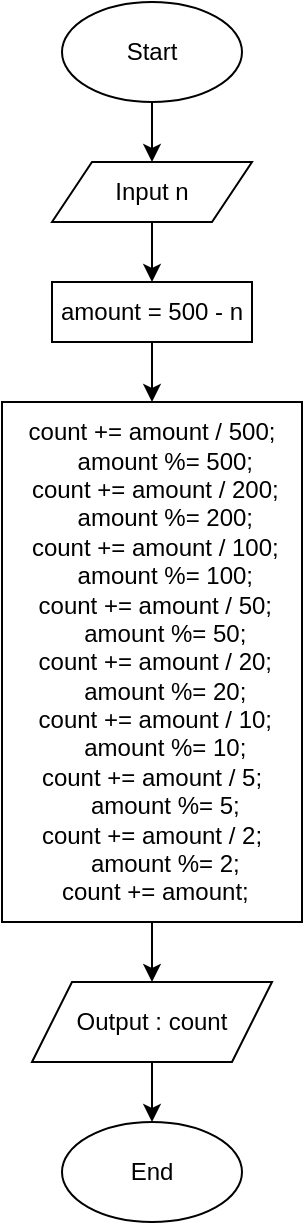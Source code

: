 <mxfile version="24.9.1">
  <diagram name="Сторінка-1" id="dQgPleh8jp6fR6r9UL5n">
    <mxGraphModel dx="1176" dy="520" grid="1" gridSize="10" guides="1" tooltips="1" connect="1" arrows="1" fold="1" page="1" pageScale="1" pageWidth="827" pageHeight="1169" math="0" shadow="0">
      <root>
        <mxCell id="0" />
        <mxCell id="1" parent="0" />
        <mxCell id="EYOIj_pjHuruViIrGIVu-4" value="" style="edgeStyle=orthogonalEdgeStyle;rounded=0;orthogonalLoop=1;jettySize=auto;html=1;" edge="1" parent="1" source="EYOIj_pjHuruViIrGIVu-1" target="EYOIj_pjHuruViIrGIVu-3">
          <mxGeometry relative="1" as="geometry" />
        </mxCell>
        <mxCell id="EYOIj_pjHuruViIrGIVu-1" value="Start" style="ellipse;whiteSpace=wrap;html=1;" vertex="1" parent="1">
          <mxGeometry x="150" y="40" width="90" height="50" as="geometry" />
        </mxCell>
        <mxCell id="EYOIj_pjHuruViIrGIVu-2" value="End" style="ellipse;whiteSpace=wrap;html=1;" vertex="1" parent="1">
          <mxGeometry x="150" y="600" width="90" height="50" as="geometry" />
        </mxCell>
        <mxCell id="EYOIj_pjHuruViIrGIVu-7" value="" style="edgeStyle=orthogonalEdgeStyle;rounded=0;orthogonalLoop=1;jettySize=auto;html=1;" edge="1" parent="1" source="EYOIj_pjHuruViIrGIVu-3" target="EYOIj_pjHuruViIrGIVu-6">
          <mxGeometry relative="1" as="geometry" />
        </mxCell>
        <mxCell id="EYOIj_pjHuruViIrGIVu-3" value="Input n" style="shape=parallelogram;perimeter=parallelogramPerimeter;whiteSpace=wrap;html=1;fixedSize=1;" vertex="1" parent="1">
          <mxGeometry x="145" y="120" width="100" height="30" as="geometry" />
        </mxCell>
        <mxCell id="EYOIj_pjHuruViIrGIVu-10" value="" style="edgeStyle=orthogonalEdgeStyle;rounded=0;orthogonalLoop=1;jettySize=auto;html=1;" edge="1" parent="1" source="EYOIj_pjHuruViIrGIVu-6" target="EYOIj_pjHuruViIrGIVu-9">
          <mxGeometry relative="1" as="geometry" />
        </mxCell>
        <mxCell id="EYOIj_pjHuruViIrGIVu-6" value="amount = 500 - n" style="rounded=0;whiteSpace=wrap;html=1;" vertex="1" parent="1">
          <mxGeometry x="145" y="180" width="100" height="30" as="geometry" />
        </mxCell>
        <mxCell id="EYOIj_pjHuruViIrGIVu-12" value="" style="edgeStyle=orthogonalEdgeStyle;rounded=0;orthogonalLoop=1;jettySize=auto;html=1;" edge="1" parent="1" source="EYOIj_pjHuruViIrGIVu-9" target="EYOIj_pjHuruViIrGIVu-11">
          <mxGeometry relative="1" as="geometry" />
        </mxCell>
        <mxCell id="EYOIj_pjHuruViIrGIVu-9" value="&lt;div&gt;count += amount / 500;&lt;/div&gt;&lt;div&gt;&amp;nbsp; &amp;nbsp; amount %= 500;&lt;/div&gt;&lt;div&gt;&amp;nbsp;count += amount / 200;&lt;/div&gt;&lt;div&gt;&amp;nbsp; &amp;nbsp; amount %= 200;&lt;/div&gt;&lt;div&gt;&amp;nbsp;count += amount / 100;&lt;/div&gt;&lt;div&gt;&amp;nbsp; &amp;nbsp; amount %= 100;&lt;/div&gt;&lt;div&gt;&amp;nbsp;count += amount / 50;&lt;/div&gt;&lt;div&gt;&amp;nbsp; &amp;nbsp; amount %= 50;&lt;/div&gt;&lt;div&gt;&amp;nbsp;count += amount / 20;&lt;/div&gt;&lt;div&gt;&amp;nbsp; &amp;nbsp; amount %= 20;&lt;/div&gt;&lt;div&gt;&amp;nbsp;count += amount / 10;&lt;/div&gt;&lt;div&gt;&amp;nbsp; &amp;nbsp; amount %= 10;&lt;/div&gt;&lt;div&gt;count += amount / 5;&lt;/div&gt;&lt;div&gt;&amp;nbsp; &amp;nbsp; amount %= 5;&lt;/div&gt;&lt;div&gt;count += amount / 2;&lt;/div&gt;&lt;div&gt;&amp;nbsp; &amp;nbsp; amount %= 2;&lt;/div&gt;&lt;div&gt;&amp;nbsp;count += amount;&lt;/div&gt;" style="rounded=0;whiteSpace=wrap;html=1;" vertex="1" parent="1">
          <mxGeometry x="120" y="240" width="150" height="260" as="geometry" />
        </mxCell>
        <mxCell id="EYOIj_pjHuruViIrGIVu-13" value="" style="edgeStyle=orthogonalEdgeStyle;rounded=0;orthogonalLoop=1;jettySize=auto;html=1;" edge="1" parent="1" source="EYOIj_pjHuruViIrGIVu-11" target="EYOIj_pjHuruViIrGIVu-2">
          <mxGeometry relative="1" as="geometry" />
        </mxCell>
        <mxCell id="EYOIj_pjHuruViIrGIVu-11" value="Output : count" style="shape=parallelogram;perimeter=parallelogramPerimeter;whiteSpace=wrap;html=1;fixedSize=1;" vertex="1" parent="1">
          <mxGeometry x="135" y="530" width="120" height="40" as="geometry" />
        </mxCell>
      </root>
    </mxGraphModel>
  </diagram>
</mxfile>
